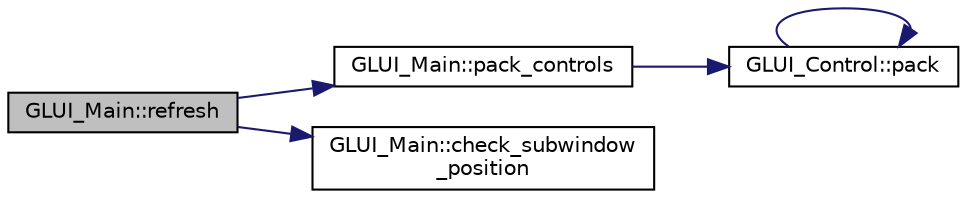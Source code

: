 digraph "GLUI_Main::refresh"
{
  edge [fontname="Helvetica",fontsize="10",labelfontname="Helvetica",labelfontsize="10"];
  node [fontname="Helvetica",fontsize="10",shape=record];
  rankdir="LR";
  Node1 [label="GLUI_Main::refresh",height=0.2,width=0.4,color="black", fillcolor="grey75", style="filled", fontcolor="black"];
  Node1 -> Node2 [color="midnightblue",fontsize="10",style="solid"];
  Node2 [label="GLUI_Main::pack_controls",height=0.2,width=0.4,color="black", fillcolor="white", style="filled",URL="$class_g_l_u_i___main.html#aa3c49dcfbc912870344e9265354ad53a"];
  Node2 -> Node3 [color="midnightblue",fontsize="10",style="solid"];
  Node3 [label="GLUI_Control::pack",height=0.2,width=0.4,color="black", fillcolor="white", style="filled",URL="$class_g_l_u_i___control.html#a55b244224a7446e7254a9d3b468d4925"];
  Node3 -> Node3 [color="midnightblue",fontsize="10",style="solid"];
  Node1 -> Node4 [color="midnightblue",fontsize="10",style="solid"];
  Node4 [label="GLUI_Main::check_subwindow\l_position",height=0.2,width=0.4,color="black", fillcolor="white", style="filled",URL="$class_g_l_u_i___main.html#a8ca1f714c14dade8e6274112c69e5863"];
}
